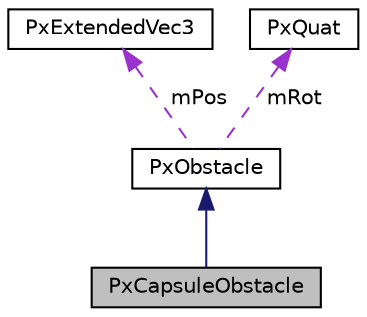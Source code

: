 digraph "PxCapsuleObstacle"
{
  edge [fontname="Helvetica",fontsize="10",labelfontname="Helvetica",labelfontsize="10"];
  node [fontname="Helvetica",fontsize="10",shape=record];
  Node2 [label="PxCapsuleObstacle",height=0.2,width=0.4,color="black", fillcolor="grey75", style="filled", fontcolor="black"];
  Node3 -> Node2 [dir="back",color="midnightblue",fontsize="10",style="solid",fontname="Helvetica"];
  Node3 [label="PxObstacle",height=0.2,width=0.4,color="black", fillcolor="white", style="filled",URL="$classPxObstacle.html",tooltip="Base class for obstacles. "];
  Node4 -> Node3 [dir="back",color="darkorchid3",fontsize="10",style="dashed",label=" mPos" ,fontname="Helvetica"];
  Node4 [label="PxExtendedVec3",height=0.2,width=0.4,color="black", fillcolor="white", style="filled",URL="$structPxExtendedVec3.html"];
  Node5 -> Node3 [dir="back",color="darkorchid3",fontsize="10",style="dashed",label=" mRot" ,fontname="Helvetica"];
  Node5 [label="PxQuat",height=0.2,width=0.4,color="black", fillcolor="white", style="filled",URL="$classPxQuat.html",tooltip="This is a quaternion class. For more information on quaternion mathematics consult a mathematics sour..."];
}

